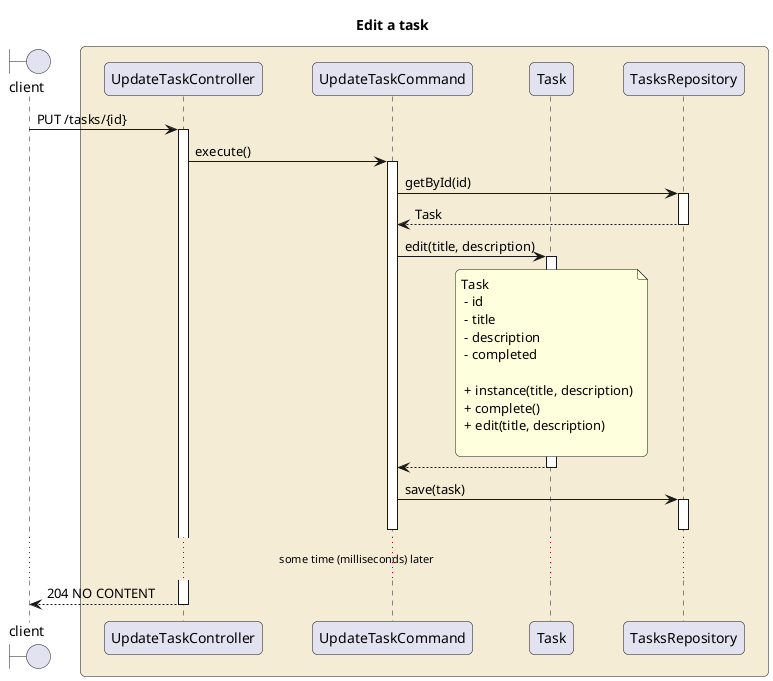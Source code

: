 @startuml
'https://plantuml.com/sequence-diagram

title **Edit a task **

skinparam roundcorner 10
skinparam ParticipantPadding 20
skinparam BoxPadding 20

boundary client

box #F5ECD5
participant UpdateTaskController as controller
participant UpdateTaskCommand as command
participant Task as task
participant TasksRepository as repository

client -> controller: PUT /tasks/{id}
activate controller

controller -> command: execute()
activate command

command -> repository: getById(id)
activate repository

repository --> command: Task
deactivate repository

command -> task: edit(title, description)
note over task: Task\n - id\n - title\n - description\n - completed\n\n + instance(title, description)\n + complete()\n + edit(title, description)\n
activate task

task --> command
deactivate task

command -> repository: save(task)
activate repository

deactivate repository
deactivate command

...some time (milliseconds) later...

controller --> client: 204 NO CONTENT
deactivate controller

end box
@enduml